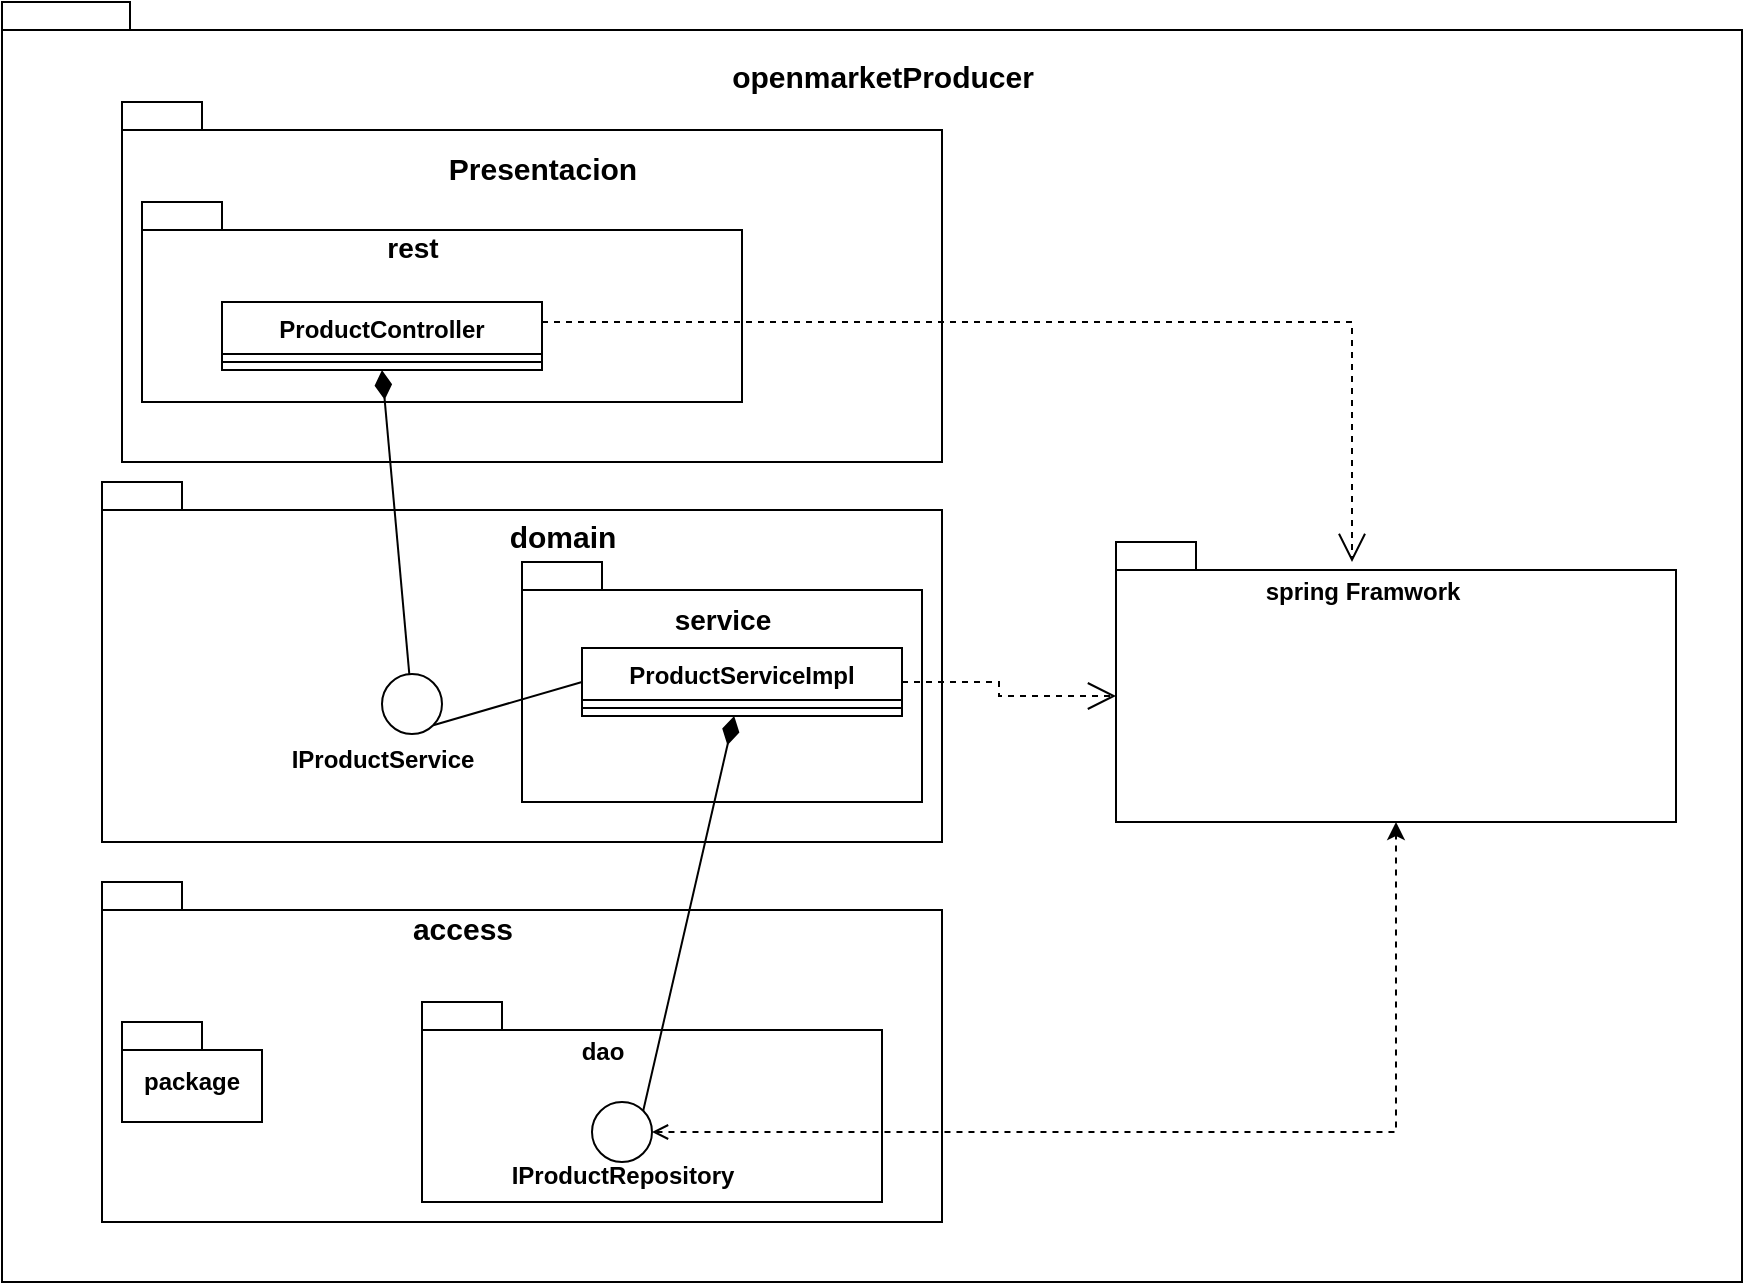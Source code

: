<mxfile version="21.3.8" type="device">
  <diagram name="Página-1" id="T7Jd1ZOh0WB9KnD8jj2t">
    <mxGraphModel dx="2878" dy="1822" grid="1" gridSize="10" guides="1" tooltips="1" connect="1" arrows="1" fold="1" page="1" pageScale="1" pageWidth="827" pageHeight="1169" math="0" shadow="0">
      <root>
        <mxCell id="0" />
        <mxCell id="1" parent="0" />
        <mxCell id="dof7o4dVWDWPJ9lnXsnn-32" value="dao" style="text;align=center;fontStyle=1;verticalAlign=middle;spacingLeft=3;spacingRight=3;strokeColor=none;rotatable=0;points=[[0,0.5],[1,0.5]];portConstraint=eastwest;html=1;fontSize=14;" vertex="1" parent="1">
          <mxGeometry x="-725" y="470" width="80" height="26" as="geometry" />
        </mxCell>
        <mxCell id="dof7o4dVWDWPJ9lnXsnn-1" value="" style="shape=folder;fontStyle=1;spacingTop=10;tabWidth=40;tabHeight=14;tabPosition=left;html=1;whiteSpace=wrap;" vertex="1" parent="1">
          <mxGeometry x="-970" y="-40" width="870" height="640" as="geometry" />
        </mxCell>
        <mxCell id="dof7o4dVWDWPJ9lnXsnn-2" value="" style="shape=folder;fontStyle=1;spacingTop=10;tabWidth=40;tabHeight=14;tabPosition=left;html=1;whiteSpace=wrap;" vertex="1" parent="1">
          <mxGeometry x="-910" y="10" width="410" height="180" as="geometry" />
        </mxCell>
        <mxCell id="dof7o4dVWDWPJ9lnXsnn-3" value="Presentacion" style="text;align=center;fontStyle=1;verticalAlign=middle;spacingLeft=3;spacingRight=3;strokeColor=none;rotatable=0;points=[[0,0.5],[1,0.5]];portConstraint=eastwest;html=1;fontSize=15;" vertex="1" parent="1">
          <mxGeometry x="-740" y="30" width="80" height="26" as="geometry" />
        </mxCell>
        <mxCell id="dof7o4dVWDWPJ9lnXsnn-4" value="" style="shape=folder;fontStyle=1;spacingTop=10;tabWidth=40;tabHeight=14;tabPosition=left;html=1;whiteSpace=wrap;" vertex="1" parent="1">
          <mxGeometry x="-920" y="200" width="420" height="180" as="geometry" />
        </mxCell>
        <mxCell id="dof7o4dVWDWPJ9lnXsnn-5" value="domain" style="text;align=center;fontStyle=1;verticalAlign=middle;spacingLeft=3;spacingRight=3;strokeColor=none;rotatable=0;points=[[0,0.5],[1,0.5]];portConstraint=eastwest;html=1;fontSize=15;" vertex="1" parent="1">
          <mxGeometry x="-730" y="214" width="80" height="26" as="geometry" />
        </mxCell>
        <mxCell id="dof7o4dVWDWPJ9lnXsnn-6" value="" style="shape=folder;fontStyle=1;spacingTop=10;tabWidth=40;tabHeight=14;tabPosition=left;html=1;whiteSpace=wrap;" vertex="1" parent="1">
          <mxGeometry x="-920" y="400" width="420" height="170" as="geometry" />
        </mxCell>
        <mxCell id="dof7o4dVWDWPJ9lnXsnn-8" value="access" style="text;align=center;fontStyle=1;verticalAlign=middle;spacingLeft=3;spacingRight=3;strokeColor=none;rotatable=0;points=[[0,0.5],[1,0.5]];portConstraint=eastwest;html=1;fontSize=15;" vertex="1" parent="1">
          <mxGeometry x="-780" y="410" width="80" height="26" as="geometry" />
        </mxCell>
        <mxCell id="dof7o4dVWDWPJ9lnXsnn-9" value="" style="shape=folder;fontStyle=1;spacingTop=10;tabWidth=40;tabHeight=14;tabPosition=left;html=1;whiteSpace=wrap;" vertex="1" parent="1">
          <mxGeometry x="-413" y="230" width="280" height="140" as="geometry" />
        </mxCell>
        <mxCell id="dof7o4dVWDWPJ9lnXsnn-10" value="spring Framwork" style="text;align=center;fontStyle=1;verticalAlign=middle;spacingLeft=3;spacingRight=3;strokeColor=none;rotatable=0;points=[[0,0.5],[1,0.5]];portConstraint=eastwest;html=1;" vertex="1" parent="1">
          <mxGeometry x="-340" y="240" width="100" height="30" as="geometry" />
        </mxCell>
        <mxCell id="dof7o4dVWDWPJ9lnXsnn-11" value="" style="shape=folder;fontStyle=1;spacingTop=10;tabWidth=40;tabHeight=14;tabPosition=left;html=1;whiteSpace=wrap;" vertex="1" parent="1">
          <mxGeometry x="-900" y="60" width="300" height="100" as="geometry" />
        </mxCell>
        <mxCell id="dof7o4dVWDWPJ9lnXsnn-12" value="rest" style="text;align=center;fontStyle=1;verticalAlign=middle;spacingLeft=3;spacingRight=3;strokeColor=none;rotatable=0;points=[[0,0.5],[1,0.5]];portConstraint=eastwest;html=1;fontSize=14;" vertex="1" parent="1">
          <mxGeometry x="-805" y="70" width="80" height="26" as="geometry" />
        </mxCell>
        <mxCell id="dof7o4dVWDWPJ9lnXsnn-18" style="edgeStyle=orthogonalEdgeStyle;rounded=0;orthogonalLoop=1;jettySize=auto;html=1;dashed=1;endArrow=open;endFill=0;endSize=12;" edge="1" parent="1" source="dof7o4dVWDWPJ9lnXsnn-14" target="dof7o4dVWDWPJ9lnXsnn-10">
          <mxGeometry relative="1" as="geometry">
            <mxPoint x="-295" y="180" as="targetPoint" />
            <Array as="points">
              <mxPoint x="-295" y="120" />
            </Array>
          </mxGeometry>
        </mxCell>
        <mxCell id="dof7o4dVWDWPJ9lnXsnn-14" value="ProductController" style="swimlane;fontStyle=1;align=center;verticalAlign=top;childLayout=stackLayout;horizontal=1;startSize=26;horizontalStack=0;resizeParent=1;resizeParentMax=0;resizeLast=0;collapsible=1;marginBottom=0;whiteSpace=wrap;html=1;" vertex="1" parent="1">
          <mxGeometry x="-860" y="110" width="160" height="34" as="geometry" />
        </mxCell>
        <mxCell id="dof7o4dVWDWPJ9lnXsnn-16" value="" style="line;strokeWidth=1;fillColor=none;align=left;verticalAlign=middle;spacingTop=-1;spacingLeft=3;spacingRight=3;rotatable=0;labelPosition=right;points=[];portConstraint=eastwest;strokeColor=inherit;" vertex="1" parent="dof7o4dVWDWPJ9lnXsnn-14">
          <mxGeometry y="26" width="160" height="8" as="geometry" />
        </mxCell>
        <mxCell id="dof7o4dVWDWPJ9lnXsnn-19" value="" style="shape=folder;fontStyle=1;spacingTop=10;tabWidth=40;tabHeight=14;tabPosition=left;html=1;whiteSpace=wrap;" vertex="1" parent="1">
          <mxGeometry x="-710" y="240" width="200" height="120" as="geometry" />
        </mxCell>
        <mxCell id="dof7o4dVWDWPJ9lnXsnn-20" value="service" style="text;align=center;fontStyle=1;verticalAlign=middle;spacingLeft=3;spacingRight=3;strokeColor=none;rotatable=0;points=[[0,0.5],[1,0.5]];portConstraint=eastwest;html=1;fontSize=14;" vertex="1" parent="1">
          <mxGeometry x="-650" y="257" width="80" height="23" as="geometry" />
        </mxCell>
        <mxCell id="dof7o4dVWDWPJ9lnXsnn-30" style="rounded=0;orthogonalLoop=1;jettySize=auto;html=1;entryX=1;entryY=1;entryDx=0;entryDy=0;endArrow=none;endFill=0;exitX=0;exitY=0.5;exitDx=0;exitDy=0;exitPerimeter=0;" edge="1" parent="1" source="dof7o4dVWDWPJ9lnXsnn-21" target="dof7o4dVWDWPJ9lnXsnn-26">
          <mxGeometry relative="1" as="geometry" />
        </mxCell>
        <mxCell id="dof7o4dVWDWPJ9lnXsnn-37" style="edgeStyle=orthogonalEdgeStyle;rounded=0;orthogonalLoop=1;jettySize=auto;html=1;entryX=0;entryY=0;entryDx=0;entryDy=77;entryPerimeter=0;dashed=1;endArrow=open;endFill=0;endSize=12;" edge="1" parent="1" source="dof7o4dVWDWPJ9lnXsnn-21" target="dof7o4dVWDWPJ9lnXsnn-9">
          <mxGeometry relative="1" as="geometry" />
        </mxCell>
        <mxCell id="dof7o4dVWDWPJ9lnXsnn-21" value="ProductServiceImpl" style="swimlane;fontStyle=1;align=center;verticalAlign=top;childLayout=stackLayout;horizontal=1;startSize=26;horizontalStack=0;resizeParent=1;resizeParentMax=0;resizeLast=0;collapsible=1;marginBottom=0;whiteSpace=wrap;html=1;" vertex="1" parent="1">
          <mxGeometry x="-680" y="283" width="160" height="34" as="geometry" />
        </mxCell>
        <mxCell id="dof7o4dVWDWPJ9lnXsnn-22" value="" style="line;strokeWidth=1;fillColor=none;align=left;verticalAlign=middle;spacingTop=-1;spacingLeft=3;spacingRight=3;rotatable=0;labelPosition=right;points=[];portConstraint=eastwest;strokeColor=inherit;" vertex="1" parent="dof7o4dVWDWPJ9lnXsnn-21">
          <mxGeometry y="26" width="160" height="8" as="geometry" />
        </mxCell>
        <mxCell id="dof7o4dVWDWPJ9lnXsnn-29" style="rounded=0;orthogonalLoop=1;jettySize=auto;html=1;entryX=0.5;entryY=1;entryDx=0;entryDy=0;endArrow=diamondThin;endFill=1;endSize=12;" edge="1" parent="1" source="dof7o4dVWDWPJ9lnXsnn-26" target="dof7o4dVWDWPJ9lnXsnn-14">
          <mxGeometry relative="1" as="geometry">
            <mxPoint x="-690" y="170" as="targetPoint" />
          </mxGeometry>
        </mxCell>
        <mxCell id="dof7o4dVWDWPJ9lnXsnn-26" value="" style="ellipse;" vertex="1" parent="1">
          <mxGeometry x="-780" y="296" width="30" height="30" as="geometry" />
        </mxCell>
        <mxCell id="dof7o4dVWDWPJ9lnXsnn-31" value="" style="shape=folder;fontStyle=1;spacingTop=10;tabWidth=40;tabHeight=14;tabPosition=left;html=1;whiteSpace=wrap;" vertex="1" parent="1">
          <mxGeometry x="-760" y="460" width="230" height="100" as="geometry" />
        </mxCell>
        <mxCell id="dof7o4dVWDWPJ9lnXsnn-40" style="edgeStyle=orthogonalEdgeStyle;rounded=0;orthogonalLoop=1;jettySize=auto;html=1;startArrow=open;startFill=0;dashed=1;" edge="1" parent="1" source="dof7o4dVWDWPJ9lnXsnn-38" target="dof7o4dVWDWPJ9lnXsnn-9">
          <mxGeometry relative="1" as="geometry" />
        </mxCell>
        <mxCell id="dof7o4dVWDWPJ9lnXsnn-38" value="" style="ellipse;" vertex="1" parent="1">
          <mxGeometry x="-675" y="510" width="30" height="30" as="geometry" />
        </mxCell>
        <mxCell id="dof7o4dVWDWPJ9lnXsnn-39" value="IProductRepository" style="text;align=center;fontStyle=1;verticalAlign=middle;spacingLeft=3;spacingRight=3;strokeColor=none;rotatable=0;points=[[0,0.5],[1,0.5]];portConstraint=eastwest;html=1;" vertex="1" parent="1">
          <mxGeometry x="-700" y="534" width="80" height="26" as="geometry" />
        </mxCell>
        <mxCell id="dof7o4dVWDWPJ9lnXsnn-42" value="IProductService" style="text;align=center;fontStyle=1;verticalAlign=middle;spacingLeft=3;spacingRight=3;strokeColor=none;rotatable=0;points=[[0,0.5],[1,0.5]];portConstraint=eastwest;html=1;" vertex="1" parent="1">
          <mxGeometry x="-820" y="326" width="80" height="26" as="geometry" />
        </mxCell>
        <mxCell id="dof7o4dVWDWPJ9lnXsnn-43" value="openmarketProducer" style="text;align=center;fontStyle=1;verticalAlign=middle;spacingLeft=3;spacingRight=3;strokeColor=none;rotatable=0;points=[[0,0.5],[1,0.5]];portConstraint=eastwest;html=1;fontSize=15;" vertex="1" parent="1">
          <mxGeometry x="-570" y="-16" width="80" height="26" as="geometry" />
        </mxCell>
        <mxCell id="dof7o4dVWDWPJ9lnXsnn-44" value="package" style="shape=folder;fontStyle=1;spacingTop=10;tabWidth=40;tabHeight=14;tabPosition=left;html=1;whiteSpace=wrap;" vertex="1" parent="1">
          <mxGeometry x="-910" y="470" width="70" height="50" as="geometry" />
        </mxCell>
        <mxCell id="dof7o4dVWDWPJ9lnXsnn-41" style="rounded=0;orthogonalLoop=1;jettySize=auto;html=1;startArrow=diamondThin;startFill=1;startSize=12;endArrow=none;endFill=0;entryX=1;entryY=0;entryDx=0;entryDy=0;" edge="1" parent="1" source="dof7o4dVWDWPJ9lnXsnn-21" target="dof7o4dVWDWPJ9lnXsnn-38">
          <mxGeometry relative="1" as="geometry">
            <mxPoint x="-725" y="520" as="targetPoint" />
          </mxGeometry>
        </mxCell>
        <mxCell id="dof7o4dVWDWPJ9lnXsnn-46" value="dao" style="text;align=center;fontStyle=1;verticalAlign=middle;spacingLeft=3;spacingRight=3;strokeColor=none;rotatable=0;points=[[0,0.5],[1,0.5]];portConstraint=eastwest;html=1;" vertex="1" parent="1">
          <mxGeometry x="-710" y="472" width="80" height="26" as="geometry" />
        </mxCell>
      </root>
    </mxGraphModel>
  </diagram>
</mxfile>
